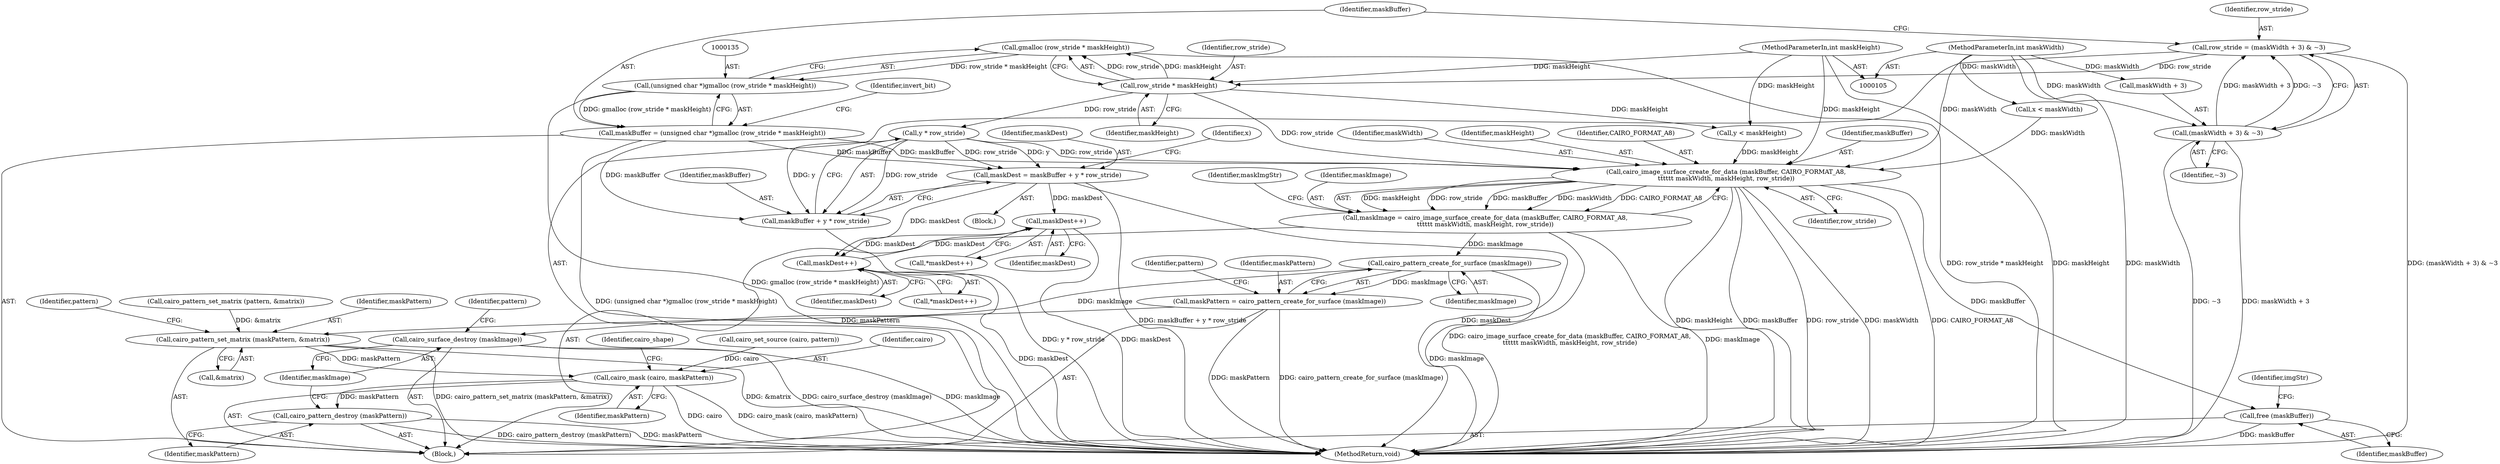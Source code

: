 digraph "1_poppler_7b2d314a61fd0e12f47c62996cb49ec0d1ba747a_2@API" {
"1000136" [label="(Call,gmalloc (row_stride * maskHeight))"];
"1000137" [label="(Call,row_stride * maskHeight)"];
"1000124" [label="(Call,row_stride = (maskWidth + 3) & ~3)"];
"1000126" [label="(Call,(maskWidth + 3) & ~3)"];
"1000113" [label="(MethodParameterIn,int maskWidth)"];
"1000114" [label="(MethodParameterIn,int maskHeight)"];
"1000134" [label="(Call,(unsigned char *)gmalloc (row_stride * maskHeight))"];
"1000132" [label="(Call,maskBuffer = (unsigned char *)gmalloc (row_stride * maskHeight))"];
"1000166" [label="(Call,maskDest = maskBuffer + y * row_stride)"];
"1000191" [label="(Call,maskDest++)"];
"1000197" [label="(Call,maskDest++)"];
"1000168" [label="(Call,maskBuffer + y * row_stride)"];
"1000202" [label="(Call,cairo_image_surface_create_for_data (maskBuffer, CAIRO_FORMAT_A8,\n\t\t\t\t\t\t maskWidth, maskHeight, row_stride))"];
"1000200" [label="(Call,maskImage = cairo_image_surface_create_for_data (maskBuffer, CAIRO_FORMAT_A8,\n\t\t\t\t\t\t maskWidth, maskHeight, row_stride))"];
"1000298" [label="(Call,cairo_pattern_create_for_surface (maskImage))"];
"1000296" [label="(Call,maskPattern = cairo_pattern_create_for_surface (maskImage))"];
"1000328" [label="(Call,cairo_pattern_set_matrix (maskPattern, &matrix))"];
"1000338" [label="(Call,cairo_mask (cairo, maskPattern))"];
"1000352" [label="(Call,cairo_pattern_destroy (maskPattern))"];
"1000354" [label="(Call,cairo_surface_destroy (maskImage))"];
"1000362" [label="(Call,free (maskBuffer))"];
"1000139" [label="(Identifier,maskHeight)"];
"1000166" [label="(Call,maskDest = maskBuffer + y * row_stride)"];
"1000197" [label="(Call,maskDest++)"];
"1000126" [label="(Call,(maskWidth + 3) & ~3)"];
"1000175" [label="(Identifier,x)"];
"1000198" [label="(Identifier,maskDest)"];
"1000196" [label="(Call,*maskDest++)"];
"1000355" [label="(Identifier,maskImage)"];
"1000330" [label="(Call,&matrix)"];
"1000362" [label="(Call,free (maskBuffer))"];
"1000191" [label="(Call,maskDest++)"];
"1000335" [label="(Call,cairo_set_source (cairo, pattern))"];
"1000177" [label="(Call,x < maskWidth)"];
"1000130" [label="(Identifier,~3)"];
"1000137" [label="(Call,row_stride * maskHeight)"];
"1000167" [label="(Identifier,maskDest)"];
"1000297" [label="(Identifier,maskPattern)"];
"1000157" [label="(Call,y < maskHeight)"];
"1000205" [label="(Identifier,maskWidth)"];
"1000206" [label="(Identifier,maskHeight)"];
"1000204" [label="(Identifier,CAIRO_FORMAT_A8)"];
"1000113" [label="(MethodParameterIn,int maskWidth)"];
"1000340" [label="(Identifier,maskPattern)"];
"1000190" [label="(Call,*maskDest++)"];
"1000353" [label="(Identifier,maskPattern)"];
"1000136" [label="(Call,gmalloc (row_stride * maskHeight))"];
"1000138" [label="(Identifier,row_stride)"];
"1000148" [label="(Identifier,invert_bit)"];
"1000169" [label="(Identifier,maskBuffer)"];
"1000203" [label="(Identifier,maskBuffer)"];
"1000200" [label="(Call,maskImage = cairo_image_surface_create_for_data (maskBuffer, CAIRO_FORMAT_A8,\n\t\t\t\t\t\t maskWidth, maskHeight, row_stride))"];
"1000298" [label="(Call,cairo_pattern_create_for_surface (maskImage))"];
"1000299" [label="(Identifier,maskImage)"];
"1000354" [label="(Call,cairo_surface_destroy (maskImage))"];
"1000124" [label="(Call,row_stride = (maskWidth + 3) & ~3)"];
"1000324" [label="(Call,cairo_pattern_set_matrix (pattern, &matrix))"];
"1000133" [label="(Identifier,maskBuffer)"];
"1000207" [label="(Identifier,row_stride)"];
"1000125" [label="(Identifier,row_stride)"];
"1000127" [label="(Call,maskWidth + 3)"];
"1000162" [label="(Block,)"];
"1000168" [label="(Call,maskBuffer + y * row_stride)"];
"1000202" [label="(Call,cairo_image_surface_create_for_data (maskBuffer, CAIRO_FORMAT_A8,\n\t\t\t\t\t\t maskWidth, maskHeight, row_stride))"];
"1000116" [label="(Block,)"];
"1000329" [label="(Identifier,maskPattern)"];
"1000338" [label="(Call,cairo_mask (cairo, maskPattern))"];
"1000201" [label="(Identifier,maskImage)"];
"1000365" [label="(Identifier,imgStr)"];
"1000134" [label="(Call,(unsigned char *)gmalloc (row_stride * maskHeight))"];
"1000192" [label="(Identifier,maskDest)"];
"1000114" [label="(MethodParameterIn,int maskHeight)"];
"1000170" [label="(Call,y * row_stride)"];
"1000132" [label="(Call,maskBuffer = (unsigned char *)gmalloc (row_stride * maskHeight))"];
"1000357" [label="(Identifier,pattern)"];
"1000333" [label="(Identifier,pattern)"];
"1000209" [label="(Identifier,maskImgStr)"];
"1000339" [label="(Identifier,cairo)"];
"1000328" [label="(Call,cairo_pattern_set_matrix (maskPattern, &matrix))"];
"1000352" [label="(Call,cairo_pattern_destroy (maskPattern))"];
"1000363" [label="(Identifier,maskBuffer)"];
"1000302" [label="(Identifier,pattern)"];
"1000342" [label="(Identifier,cairo_shape)"];
"1000366" [label="(MethodReturn,void)"];
"1000296" [label="(Call,maskPattern = cairo_pattern_create_for_surface (maskImage))"];
"1000136" -> "1000134"  [label="AST: "];
"1000136" -> "1000137"  [label="CFG: "];
"1000137" -> "1000136"  [label="AST: "];
"1000134" -> "1000136"  [label="CFG: "];
"1000136" -> "1000366"  [label="DDG: row_stride * maskHeight"];
"1000136" -> "1000134"  [label="DDG: row_stride * maskHeight"];
"1000137" -> "1000136"  [label="DDG: row_stride"];
"1000137" -> "1000136"  [label="DDG: maskHeight"];
"1000137" -> "1000139"  [label="CFG: "];
"1000138" -> "1000137"  [label="AST: "];
"1000139" -> "1000137"  [label="AST: "];
"1000124" -> "1000137"  [label="DDG: row_stride"];
"1000114" -> "1000137"  [label="DDG: maskHeight"];
"1000137" -> "1000157"  [label="DDG: maskHeight"];
"1000137" -> "1000170"  [label="DDG: row_stride"];
"1000137" -> "1000202"  [label="DDG: row_stride"];
"1000124" -> "1000116"  [label="AST: "];
"1000124" -> "1000126"  [label="CFG: "];
"1000125" -> "1000124"  [label="AST: "];
"1000126" -> "1000124"  [label="AST: "];
"1000133" -> "1000124"  [label="CFG: "];
"1000124" -> "1000366"  [label="DDG: (maskWidth + 3) & ~3"];
"1000126" -> "1000124"  [label="DDG: maskWidth + 3"];
"1000126" -> "1000124"  [label="DDG: ~3"];
"1000126" -> "1000130"  [label="CFG: "];
"1000127" -> "1000126"  [label="AST: "];
"1000130" -> "1000126"  [label="AST: "];
"1000126" -> "1000366"  [label="DDG: ~3"];
"1000126" -> "1000366"  [label="DDG: maskWidth + 3"];
"1000113" -> "1000126"  [label="DDG: maskWidth"];
"1000113" -> "1000105"  [label="AST: "];
"1000113" -> "1000366"  [label="DDG: maskWidth"];
"1000113" -> "1000127"  [label="DDG: maskWidth"];
"1000113" -> "1000177"  [label="DDG: maskWidth"];
"1000113" -> "1000202"  [label="DDG: maskWidth"];
"1000114" -> "1000105"  [label="AST: "];
"1000114" -> "1000366"  [label="DDG: maskHeight"];
"1000114" -> "1000157"  [label="DDG: maskHeight"];
"1000114" -> "1000202"  [label="DDG: maskHeight"];
"1000134" -> "1000132"  [label="AST: "];
"1000135" -> "1000134"  [label="AST: "];
"1000132" -> "1000134"  [label="CFG: "];
"1000134" -> "1000366"  [label="DDG: gmalloc (row_stride * maskHeight)"];
"1000134" -> "1000132"  [label="DDG: gmalloc (row_stride * maskHeight)"];
"1000132" -> "1000116"  [label="AST: "];
"1000133" -> "1000132"  [label="AST: "];
"1000148" -> "1000132"  [label="CFG: "];
"1000132" -> "1000366"  [label="DDG: (unsigned char *)gmalloc (row_stride * maskHeight)"];
"1000132" -> "1000166"  [label="DDG: maskBuffer"];
"1000132" -> "1000168"  [label="DDG: maskBuffer"];
"1000132" -> "1000202"  [label="DDG: maskBuffer"];
"1000166" -> "1000162"  [label="AST: "];
"1000166" -> "1000168"  [label="CFG: "];
"1000167" -> "1000166"  [label="AST: "];
"1000168" -> "1000166"  [label="AST: "];
"1000175" -> "1000166"  [label="CFG: "];
"1000166" -> "1000366"  [label="DDG: maskBuffer + y * row_stride"];
"1000166" -> "1000366"  [label="DDG: maskDest"];
"1000170" -> "1000166"  [label="DDG: y"];
"1000170" -> "1000166"  [label="DDG: row_stride"];
"1000166" -> "1000191"  [label="DDG: maskDest"];
"1000166" -> "1000197"  [label="DDG: maskDest"];
"1000191" -> "1000190"  [label="AST: "];
"1000191" -> "1000192"  [label="CFG: "];
"1000192" -> "1000191"  [label="AST: "];
"1000190" -> "1000191"  [label="CFG: "];
"1000191" -> "1000366"  [label="DDG: maskDest"];
"1000197" -> "1000191"  [label="DDG: maskDest"];
"1000191" -> "1000197"  [label="DDG: maskDest"];
"1000197" -> "1000196"  [label="AST: "];
"1000197" -> "1000198"  [label="CFG: "];
"1000198" -> "1000197"  [label="AST: "];
"1000196" -> "1000197"  [label="CFG: "];
"1000197" -> "1000366"  [label="DDG: maskDest"];
"1000168" -> "1000170"  [label="CFG: "];
"1000169" -> "1000168"  [label="AST: "];
"1000170" -> "1000168"  [label="AST: "];
"1000168" -> "1000366"  [label="DDG: y * row_stride"];
"1000170" -> "1000168"  [label="DDG: y"];
"1000170" -> "1000168"  [label="DDG: row_stride"];
"1000202" -> "1000200"  [label="AST: "];
"1000202" -> "1000207"  [label="CFG: "];
"1000203" -> "1000202"  [label="AST: "];
"1000204" -> "1000202"  [label="AST: "];
"1000205" -> "1000202"  [label="AST: "];
"1000206" -> "1000202"  [label="AST: "];
"1000207" -> "1000202"  [label="AST: "];
"1000200" -> "1000202"  [label="CFG: "];
"1000202" -> "1000366"  [label="DDG: maskHeight"];
"1000202" -> "1000366"  [label="DDG: maskBuffer"];
"1000202" -> "1000366"  [label="DDG: row_stride"];
"1000202" -> "1000366"  [label="DDG: maskWidth"];
"1000202" -> "1000366"  [label="DDG: CAIRO_FORMAT_A8"];
"1000202" -> "1000200"  [label="DDG: maskHeight"];
"1000202" -> "1000200"  [label="DDG: row_stride"];
"1000202" -> "1000200"  [label="DDG: maskBuffer"];
"1000202" -> "1000200"  [label="DDG: maskWidth"];
"1000202" -> "1000200"  [label="DDG: CAIRO_FORMAT_A8"];
"1000177" -> "1000202"  [label="DDG: maskWidth"];
"1000157" -> "1000202"  [label="DDG: maskHeight"];
"1000170" -> "1000202"  [label="DDG: row_stride"];
"1000202" -> "1000362"  [label="DDG: maskBuffer"];
"1000200" -> "1000116"  [label="AST: "];
"1000201" -> "1000200"  [label="AST: "];
"1000209" -> "1000200"  [label="CFG: "];
"1000200" -> "1000366"  [label="DDG: maskImage"];
"1000200" -> "1000366"  [label="DDG: cairo_image_surface_create_for_data (maskBuffer, CAIRO_FORMAT_A8,\n\t\t\t\t\t\t maskWidth, maskHeight, row_stride)"];
"1000200" -> "1000298"  [label="DDG: maskImage"];
"1000298" -> "1000296"  [label="AST: "];
"1000298" -> "1000299"  [label="CFG: "];
"1000299" -> "1000298"  [label="AST: "];
"1000296" -> "1000298"  [label="CFG: "];
"1000298" -> "1000366"  [label="DDG: maskImage"];
"1000298" -> "1000296"  [label="DDG: maskImage"];
"1000298" -> "1000354"  [label="DDG: maskImage"];
"1000296" -> "1000116"  [label="AST: "];
"1000297" -> "1000296"  [label="AST: "];
"1000302" -> "1000296"  [label="CFG: "];
"1000296" -> "1000366"  [label="DDG: cairo_pattern_create_for_surface (maskImage)"];
"1000296" -> "1000366"  [label="DDG: maskPattern"];
"1000296" -> "1000328"  [label="DDG: maskPattern"];
"1000328" -> "1000116"  [label="AST: "];
"1000328" -> "1000330"  [label="CFG: "];
"1000329" -> "1000328"  [label="AST: "];
"1000330" -> "1000328"  [label="AST: "];
"1000333" -> "1000328"  [label="CFG: "];
"1000328" -> "1000366"  [label="DDG: cairo_pattern_set_matrix (maskPattern, &matrix)"];
"1000328" -> "1000366"  [label="DDG: &matrix"];
"1000324" -> "1000328"  [label="DDG: &matrix"];
"1000328" -> "1000338"  [label="DDG: maskPattern"];
"1000338" -> "1000116"  [label="AST: "];
"1000338" -> "1000340"  [label="CFG: "];
"1000339" -> "1000338"  [label="AST: "];
"1000340" -> "1000338"  [label="AST: "];
"1000342" -> "1000338"  [label="CFG: "];
"1000338" -> "1000366"  [label="DDG: cairo"];
"1000338" -> "1000366"  [label="DDG: cairo_mask (cairo, maskPattern)"];
"1000335" -> "1000338"  [label="DDG: cairo"];
"1000338" -> "1000352"  [label="DDG: maskPattern"];
"1000352" -> "1000116"  [label="AST: "];
"1000352" -> "1000353"  [label="CFG: "];
"1000353" -> "1000352"  [label="AST: "];
"1000355" -> "1000352"  [label="CFG: "];
"1000352" -> "1000366"  [label="DDG: maskPattern"];
"1000352" -> "1000366"  [label="DDG: cairo_pattern_destroy (maskPattern)"];
"1000354" -> "1000116"  [label="AST: "];
"1000354" -> "1000355"  [label="CFG: "];
"1000355" -> "1000354"  [label="AST: "];
"1000357" -> "1000354"  [label="CFG: "];
"1000354" -> "1000366"  [label="DDG: cairo_surface_destroy (maskImage)"];
"1000354" -> "1000366"  [label="DDG: maskImage"];
"1000362" -> "1000116"  [label="AST: "];
"1000362" -> "1000363"  [label="CFG: "];
"1000363" -> "1000362"  [label="AST: "];
"1000365" -> "1000362"  [label="CFG: "];
"1000362" -> "1000366"  [label="DDG: maskBuffer"];
}
